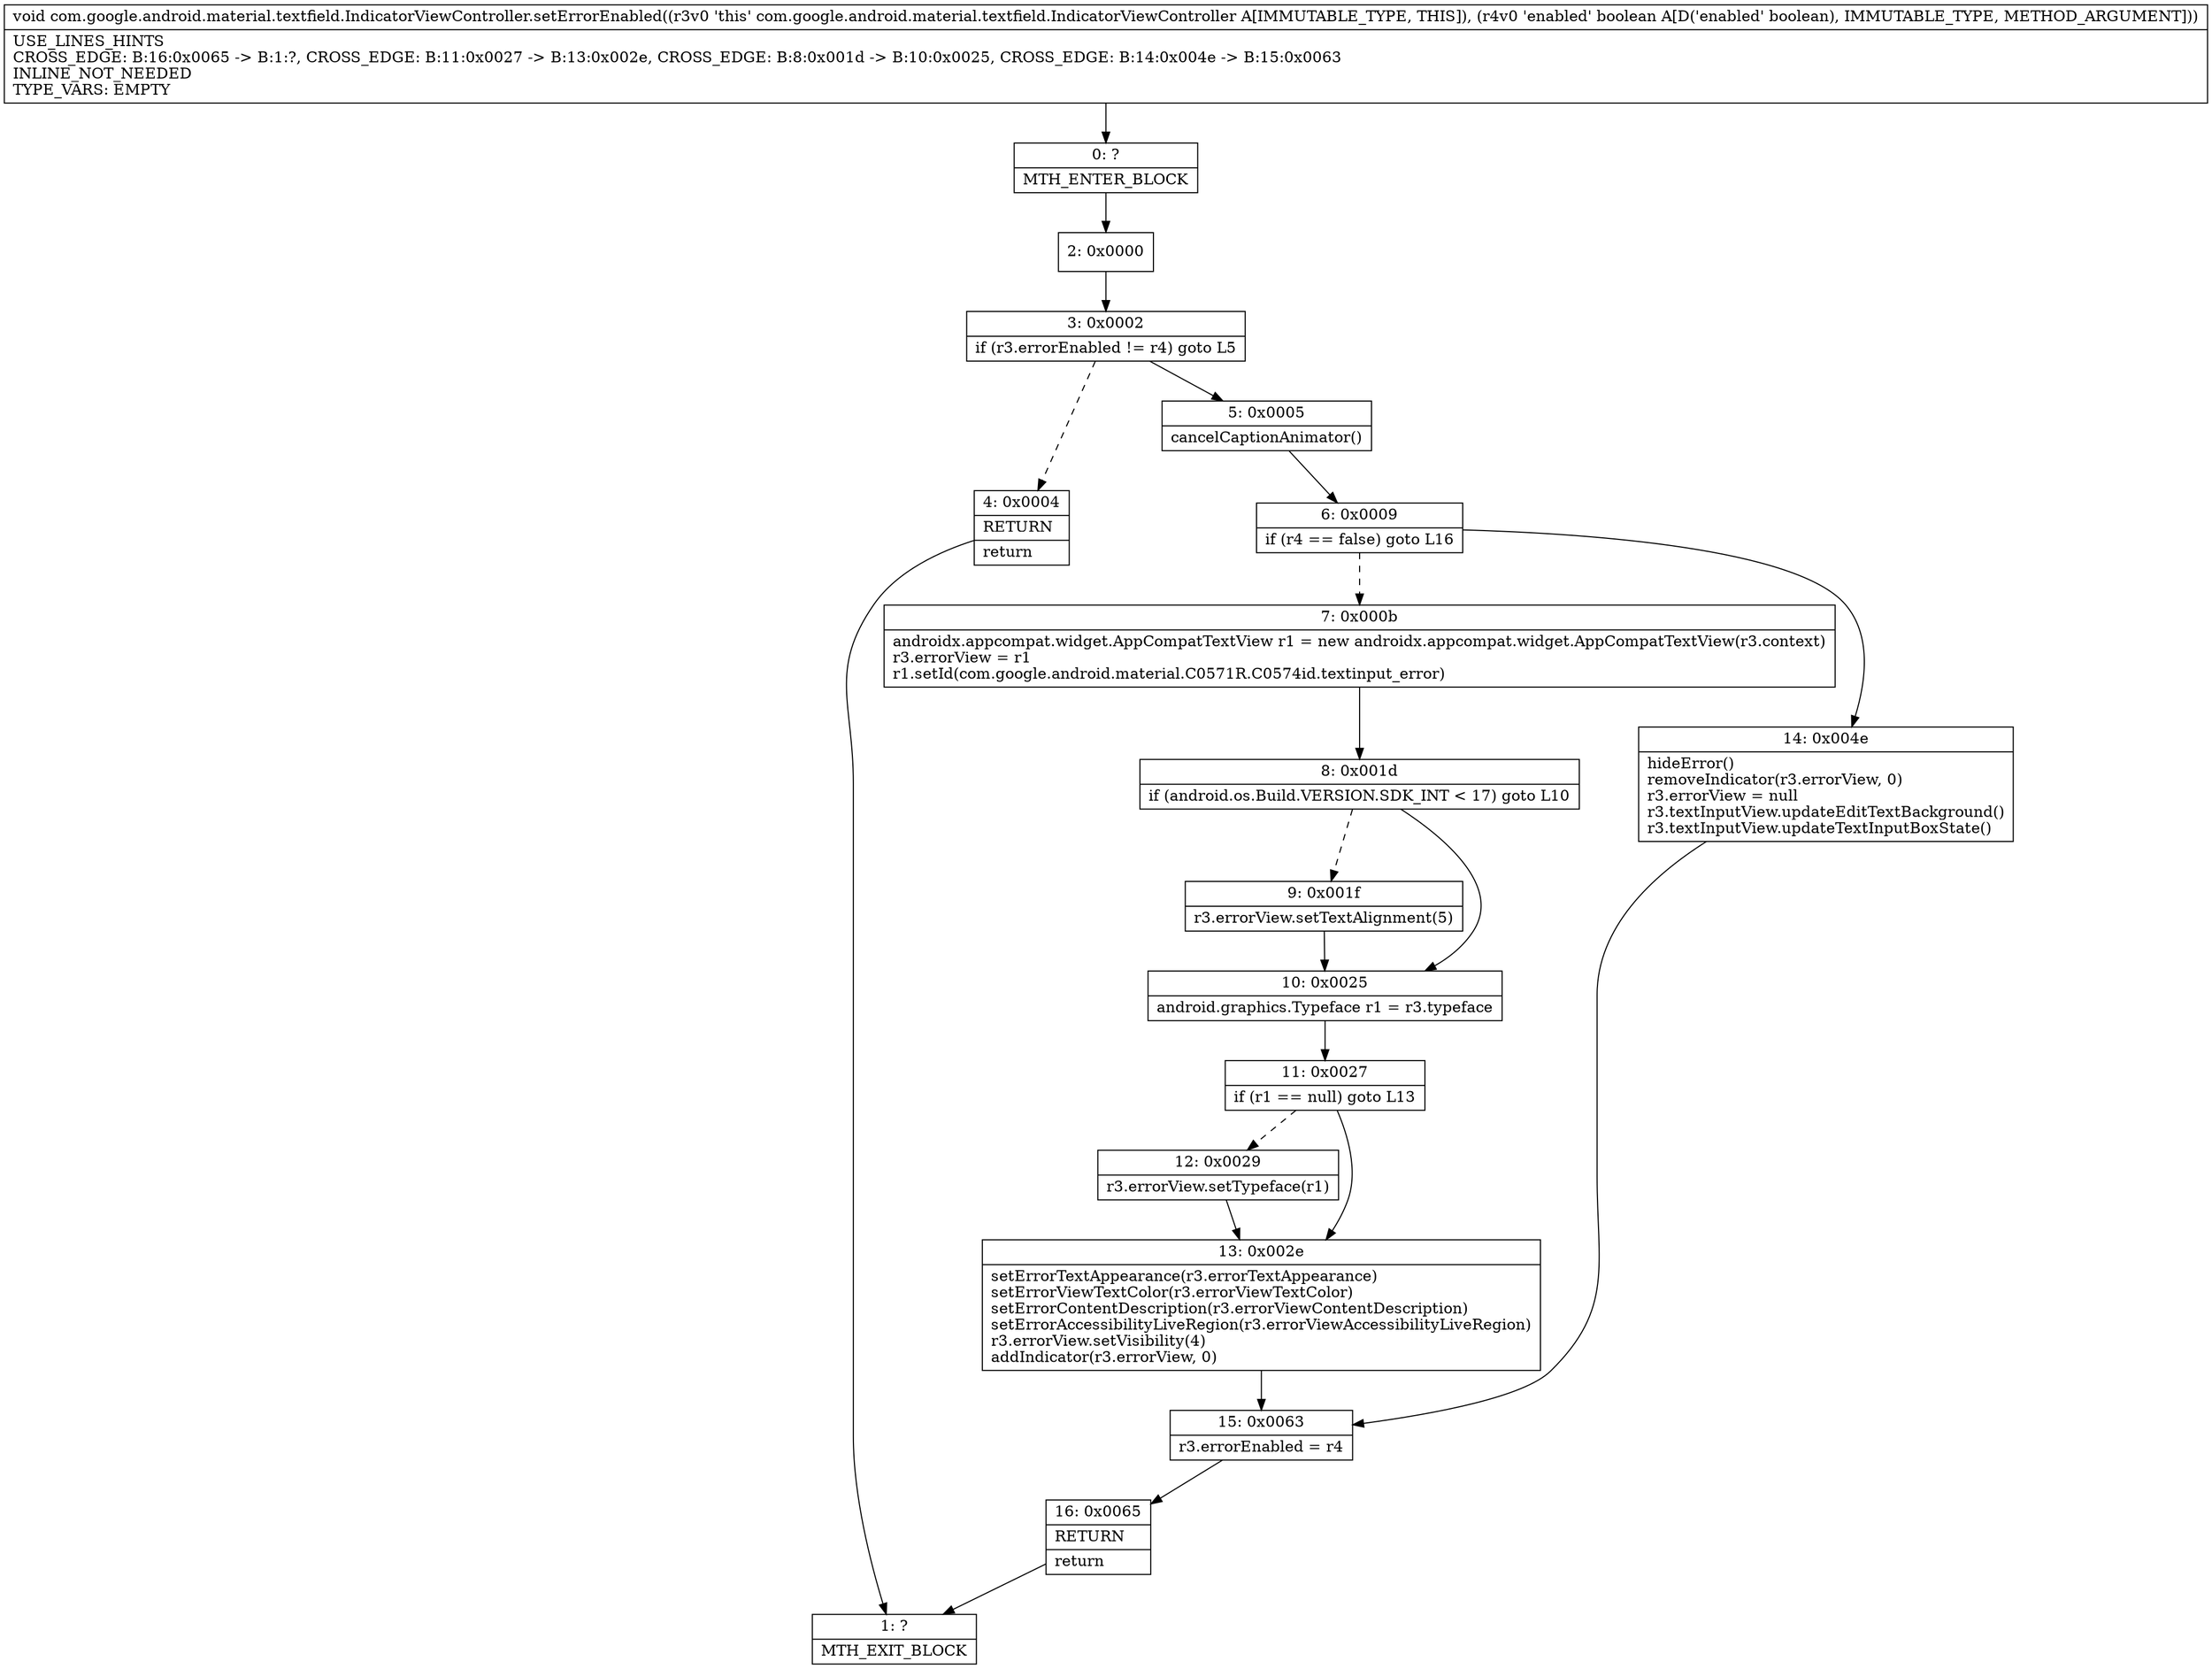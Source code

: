 digraph "CFG forcom.google.android.material.textfield.IndicatorViewController.setErrorEnabled(Z)V" {
Node_0 [shape=record,label="{0\:\ ?|MTH_ENTER_BLOCK\l}"];
Node_2 [shape=record,label="{2\:\ 0x0000}"];
Node_3 [shape=record,label="{3\:\ 0x0002|if (r3.errorEnabled != r4) goto L5\l}"];
Node_4 [shape=record,label="{4\:\ 0x0004|RETURN\l|return\l}"];
Node_1 [shape=record,label="{1\:\ ?|MTH_EXIT_BLOCK\l}"];
Node_5 [shape=record,label="{5\:\ 0x0005|cancelCaptionAnimator()\l}"];
Node_6 [shape=record,label="{6\:\ 0x0009|if (r4 == false) goto L16\l}"];
Node_7 [shape=record,label="{7\:\ 0x000b|androidx.appcompat.widget.AppCompatTextView r1 = new androidx.appcompat.widget.AppCompatTextView(r3.context)\lr3.errorView = r1\lr1.setId(com.google.android.material.C0571R.C0574id.textinput_error)\l}"];
Node_8 [shape=record,label="{8\:\ 0x001d|if (android.os.Build.VERSION.SDK_INT \< 17) goto L10\l}"];
Node_9 [shape=record,label="{9\:\ 0x001f|r3.errorView.setTextAlignment(5)\l}"];
Node_10 [shape=record,label="{10\:\ 0x0025|android.graphics.Typeface r1 = r3.typeface\l}"];
Node_11 [shape=record,label="{11\:\ 0x0027|if (r1 == null) goto L13\l}"];
Node_12 [shape=record,label="{12\:\ 0x0029|r3.errorView.setTypeface(r1)\l}"];
Node_13 [shape=record,label="{13\:\ 0x002e|setErrorTextAppearance(r3.errorTextAppearance)\lsetErrorViewTextColor(r3.errorViewTextColor)\lsetErrorContentDescription(r3.errorViewContentDescription)\lsetErrorAccessibilityLiveRegion(r3.errorViewAccessibilityLiveRegion)\lr3.errorView.setVisibility(4)\laddIndicator(r3.errorView, 0)\l}"];
Node_15 [shape=record,label="{15\:\ 0x0063|r3.errorEnabled = r4\l}"];
Node_16 [shape=record,label="{16\:\ 0x0065|RETURN\l|return\l}"];
Node_14 [shape=record,label="{14\:\ 0x004e|hideError()\lremoveIndicator(r3.errorView, 0)\lr3.errorView = null\lr3.textInputView.updateEditTextBackground()\lr3.textInputView.updateTextInputBoxState()\l}"];
MethodNode[shape=record,label="{void com.google.android.material.textfield.IndicatorViewController.setErrorEnabled((r3v0 'this' com.google.android.material.textfield.IndicatorViewController A[IMMUTABLE_TYPE, THIS]), (r4v0 'enabled' boolean A[D('enabled' boolean), IMMUTABLE_TYPE, METHOD_ARGUMENT]))  | USE_LINES_HINTS\lCROSS_EDGE: B:16:0x0065 \-\> B:1:?, CROSS_EDGE: B:11:0x0027 \-\> B:13:0x002e, CROSS_EDGE: B:8:0x001d \-\> B:10:0x0025, CROSS_EDGE: B:14:0x004e \-\> B:15:0x0063\lINLINE_NOT_NEEDED\lTYPE_VARS: EMPTY\l}"];
MethodNode -> Node_0;Node_0 -> Node_2;
Node_2 -> Node_3;
Node_3 -> Node_4[style=dashed];
Node_3 -> Node_5;
Node_4 -> Node_1;
Node_5 -> Node_6;
Node_6 -> Node_7[style=dashed];
Node_6 -> Node_14;
Node_7 -> Node_8;
Node_8 -> Node_9[style=dashed];
Node_8 -> Node_10;
Node_9 -> Node_10;
Node_10 -> Node_11;
Node_11 -> Node_12[style=dashed];
Node_11 -> Node_13;
Node_12 -> Node_13;
Node_13 -> Node_15;
Node_15 -> Node_16;
Node_16 -> Node_1;
Node_14 -> Node_15;
}

